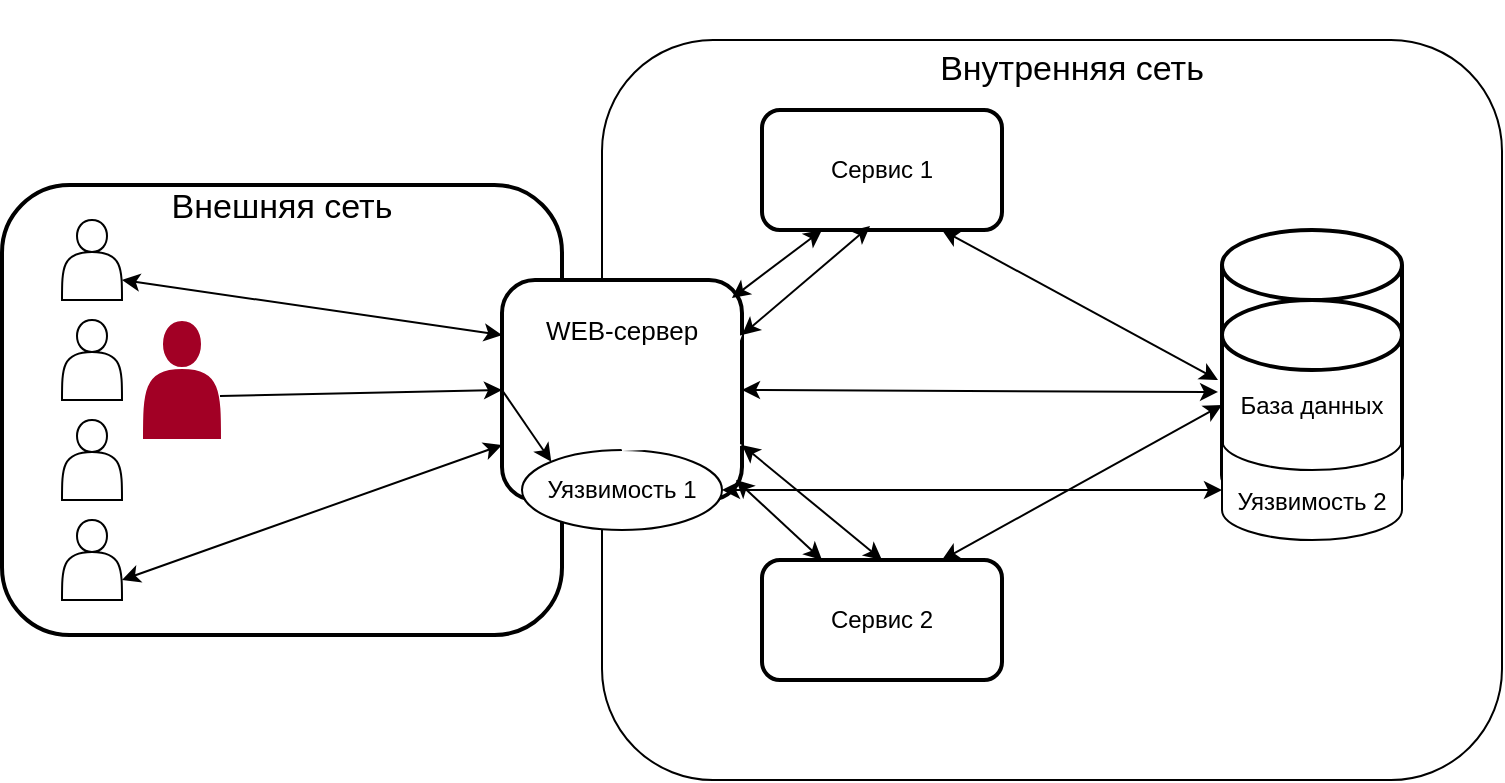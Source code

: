 <mxfile version="26.2.12">
  <diagram name="Страница — 1" id="lS1GgLHtKbjIQjwlJr_s">
    <mxGraphModel dx="948" dy="652" grid="1" gridSize="10" guides="1" tooltips="1" connect="1" arrows="1" fold="1" page="1" pageScale="1" pageWidth="827" pageHeight="1169" math="0" shadow="0">
      <root>
        <mxCell id="0" />
        <mxCell id="1" parent="0" />
        <mxCell id="QTDjVXUfdaDygn7Km25e-1" value="&lt;div&gt;&lt;/div&gt;" style="rounded=1;whiteSpace=wrap;html=1;fontColor=default;strokeColor=light-dark(#000000,#000000);labelBackgroundColor=none;fillColor=light-dark(#FFFFFF,#FFFFFF);strokeWidth=2;" vertex="1" parent="1">
          <mxGeometry x="70" y="162.5" width="280" height="225" as="geometry" />
        </mxCell>
        <mxCell id="QTDjVXUfdaDygn7Km25e-2" value="" style="rounded=1;whiteSpace=wrap;html=1;fillColor=light-dark(#FFFFFF,#FFFFFF);" vertex="1" parent="1">
          <mxGeometry x="370" y="90" width="450" height="370" as="geometry" />
        </mxCell>
        <mxCell id="QTDjVXUfdaDygn7Km25e-3" value="" style="shape=actor;whiteSpace=wrap;html=1;" vertex="1" parent="1">
          <mxGeometry x="100" y="180" width="30" height="40" as="geometry" />
        </mxCell>
        <mxCell id="QTDjVXUfdaDygn7Km25e-4" value="" style="shape=actor;whiteSpace=wrap;html=1;" vertex="1" parent="1">
          <mxGeometry x="100" y="230" width="30" height="40" as="geometry" />
        </mxCell>
        <mxCell id="QTDjVXUfdaDygn7Km25e-5" value="" style="shape=actor;whiteSpace=wrap;html=1;" vertex="1" parent="1">
          <mxGeometry x="100" y="280" width="30" height="40" as="geometry" />
        </mxCell>
        <mxCell id="QTDjVXUfdaDygn7Km25e-6" value="" style="shape=actor;whiteSpace=wrap;html=1;" vertex="1" parent="1">
          <mxGeometry x="100" y="330" width="30" height="40" as="geometry" />
        </mxCell>
        <mxCell id="QTDjVXUfdaDygn7Km25e-7" value="" style="shape=actor;whiteSpace=wrap;html=1;fillColor=light-dark(#A20025,#FF0000);fontColor=#ffffff;strokeColor=light-dark(#FFFFFF,#FF0000);" vertex="1" parent="1">
          <mxGeometry x="140" y="230" width="40" height="60" as="geometry" />
        </mxCell>
        <mxCell id="QTDjVXUfdaDygn7Km25e-12" value="" style="strokeWidth=2;html=1;shape=mxgraph.flowchart.database;whiteSpace=wrap;" vertex="1" parent="1">
          <mxGeometry x="680" y="185" width="90" height="105" as="geometry" />
        </mxCell>
        <mxCell id="QTDjVXUfdaDygn7Km25e-13" value="База данных" style="strokeWidth=2;html=1;shape=mxgraph.flowchart.database;whiteSpace=wrap;fontColor=light-dark(#000000,#FFFFFF);" vertex="1" parent="1">
          <mxGeometry x="680" y="220" width="90" height="105" as="geometry" />
        </mxCell>
        <mxCell id="QTDjVXUfdaDygn7Km25e-15" value="Уязвимость 2" style="shape=cylinder3;whiteSpace=wrap;html=1;boundedLbl=1;backgroundOutline=1;size=15;lid=0;fillColor=light-dark(#FFFFFF,#FF0000);" vertex="1" parent="1">
          <mxGeometry x="680" y="290" width="90" height="50" as="geometry" />
        </mxCell>
        <mxCell id="QTDjVXUfdaDygn7Km25e-16" value="Сервис 1" style="rounded=1;whiteSpace=wrap;html=1;fontColor=light-dark(#000000,#000000);fillColor=light-dark(#FFFFFF,#FFFFFF);strokeWidth=2;strokeColor=light-dark(#000000,#000000);" vertex="1" parent="1">
          <mxGeometry x="450" y="125" width="120" height="60" as="geometry" />
        </mxCell>
        <mxCell id="QTDjVXUfdaDygn7Km25e-17" value="Сервис 2" style="rounded=1;whiteSpace=wrap;html=1;fontColor=light-dark(#000000,#000000);fillColor=light-dark(#FFFFFF,#FFFFFF);strokeColor=light-dark(#000000,#000000);strokeWidth=2;" vertex="1" parent="1">
          <mxGeometry x="450" y="350" width="120" height="60" as="geometry" />
        </mxCell>
        <mxCell id="QTDjVXUfdaDygn7Km25e-18" value="" style="rounded=1;whiteSpace=wrap;html=1;fillColor=light-dark(#FFFFFF,#FFFFFF);labelBorderColor=light-dark(#000000,#000000);labelBackgroundColor=light-dark(#FFFFFF,#000000);strokeWidth=2;strokeColor=light-dark(#000000,#000000);" vertex="1" parent="1">
          <mxGeometry x="320" y="210" width="120" height="110" as="geometry" />
        </mxCell>
        <mxCell id="QTDjVXUfdaDygn7Km25e-10" value="Уязвимость 1" style="ellipse;whiteSpace=wrap;html=1;fillColor=light-dark(#FFFFFF,#FF0000);direction=west;" vertex="1" parent="1">
          <mxGeometry x="330" y="295" width="100" height="40" as="geometry" />
        </mxCell>
        <mxCell id="QTDjVXUfdaDygn7Km25e-19" value="Внешняя сеть" style="text;html=1;align=center;verticalAlign=middle;whiteSpace=wrap;rounded=0;fontSize=17;fontColor=light-dark(#000000,#000000);" vertex="1" parent="1">
          <mxGeometry x="90" y="150" width="240" height="47.5" as="geometry" />
        </mxCell>
        <mxCell id="QTDjVXUfdaDygn7Km25e-20" value="&lt;font style=&quot;font-size: 17px;&quot;&gt;Внутренняя сеть&lt;/font&gt;" style="text;html=1;align=center;verticalAlign=middle;whiteSpace=wrap;rounded=0;fontColor=light-dark(#000000,#000000);" vertex="1" parent="1">
          <mxGeometry x="430" y="70" width="350" height="70" as="geometry" />
        </mxCell>
        <mxCell id="QTDjVXUfdaDygn7Km25e-22" value="" style="endArrow=classic;startArrow=classic;html=1;rounded=0;exitX=1;exitY=0.75;exitDx=0;exitDy=0;entryX=0;entryY=0.25;entryDx=0;entryDy=0;fontColor=light-dark(#000000,#000000);strokeColor=light-dark(#000000,#000000);" edge="1" parent="1" source="QTDjVXUfdaDygn7Km25e-3" target="QTDjVXUfdaDygn7Km25e-18">
          <mxGeometry width="50" height="50" relative="1" as="geometry">
            <mxPoint x="210" y="250" as="sourcePoint" />
            <mxPoint x="260" y="200" as="targetPoint" />
          </mxGeometry>
        </mxCell>
        <mxCell id="QTDjVXUfdaDygn7Km25e-23" value="" style="endArrow=classic;startArrow=classic;html=1;rounded=0;entryX=0.25;entryY=1;entryDx=0;entryDy=0;exitX=0.958;exitY=0.082;exitDx=0;exitDy=0;exitPerimeter=0;strokeColor=light-dark(#000000,#000000);" edge="1" parent="1" source="QTDjVXUfdaDygn7Km25e-18" target="QTDjVXUfdaDygn7Km25e-16">
          <mxGeometry width="50" height="50" relative="1" as="geometry">
            <mxPoint x="440" y="210" as="sourcePoint" />
            <mxPoint x="490" y="210" as="targetPoint" />
          </mxGeometry>
        </mxCell>
        <mxCell id="QTDjVXUfdaDygn7Km25e-24" value="" style="endArrow=classic;startArrow=classic;html=1;rounded=0;exitX=0.25;exitY=0;exitDx=0;exitDy=0;entryX=0.975;entryY=0.909;entryDx=0;entryDy=0;entryPerimeter=0;strokeColor=light-dark(#000000,#000000);" edge="1" parent="1" source="QTDjVXUfdaDygn7Km25e-17" target="QTDjVXUfdaDygn7Km25e-18">
          <mxGeometry width="50" height="50" relative="1" as="geometry">
            <mxPoint x="390" y="360" as="sourcePoint" />
            <mxPoint x="442" y="285" as="targetPoint" />
          </mxGeometry>
        </mxCell>
        <mxCell id="QTDjVXUfdaDygn7Km25e-25" value="" style="endArrow=classic;startArrow=classic;html=1;rounded=0;exitX=1;exitY=0.5;exitDx=0;exitDy=0;entryX=-0.022;entryY=0.438;entryDx=0;entryDy=0;entryPerimeter=0;strokeColor=light-dark(#000000,#000000);" edge="1" parent="1" source="QTDjVXUfdaDygn7Km25e-18" target="QTDjVXUfdaDygn7Km25e-13">
          <mxGeometry width="50" height="50" relative="1" as="geometry">
            <mxPoint x="560" y="280" as="sourcePoint" />
            <mxPoint x="610" y="230" as="targetPoint" />
          </mxGeometry>
        </mxCell>
        <mxCell id="QTDjVXUfdaDygn7Km25e-26" value="" style="endArrow=classic;startArrow=classic;html=1;rounded=0;entryX=0;entryY=0.75;entryDx=0;entryDy=0;strokeColor=light-dark(#000000,#000000);" edge="1" parent="1" target="QTDjVXUfdaDygn7Km25e-18">
          <mxGeometry width="50" height="50" relative="1" as="geometry">
            <mxPoint x="130" y="360" as="sourcePoint" />
            <mxPoint x="180" y="310" as="targetPoint" />
          </mxGeometry>
        </mxCell>
        <mxCell id="QTDjVXUfdaDygn7Km25e-27" value="" style="endArrow=classic;html=1;rounded=0;exitX=0.975;exitY=0.633;exitDx=0;exitDy=0;entryX=0;entryY=0.5;entryDx=0;entryDy=0;strokeColor=light-dark(#000000,#FF0000);exitPerimeter=0;" edge="1" parent="1" source="QTDjVXUfdaDygn7Km25e-7" target="QTDjVXUfdaDygn7Km25e-18">
          <mxGeometry width="50" height="50" relative="1" as="geometry">
            <mxPoint x="190" y="300" as="sourcePoint" />
            <mxPoint x="240" y="250" as="targetPoint" />
          </mxGeometry>
        </mxCell>
        <mxCell id="QTDjVXUfdaDygn7Km25e-28" value="" style="endArrow=classic;startArrow=classic;html=1;rounded=0;exitX=0.75;exitY=1;exitDx=0;exitDy=0;strokeColor=light-dark(#000000,#000000);" edge="1" parent="1" source="QTDjVXUfdaDygn7Km25e-16">
          <mxGeometry width="50" height="50" relative="1" as="geometry">
            <mxPoint x="580" y="250" as="sourcePoint" />
            <mxPoint x="678" y="260" as="targetPoint" />
          </mxGeometry>
        </mxCell>
        <mxCell id="QTDjVXUfdaDygn7Km25e-29" value="" style="endArrow=classic;startArrow=classic;html=1;rounded=0;entryX=0;entryY=0.5;entryDx=0;entryDy=0;entryPerimeter=0;exitX=0.75;exitY=0;exitDx=0;exitDy=0;strokeColor=light-dark(#000000,#000000);" edge="1" parent="1" source="QTDjVXUfdaDygn7Km25e-17" target="QTDjVXUfdaDygn7Km25e-13">
          <mxGeometry width="50" height="50" relative="1" as="geometry">
            <mxPoint x="390" y="360" as="sourcePoint" />
            <mxPoint x="440" y="310" as="targetPoint" />
          </mxGeometry>
        </mxCell>
        <mxCell id="QTDjVXUfdaDygn7Km25e-31" value="" style="endArrow=classic;startArrow=classic;html=1;rounded=0;exitX=1;exitY=0.25;exitDx=0;exitDy=0;strokeColor=light-dark(#000000,#FF0000);entryX=0.45;entryY=0.967;entryDx=0;entryDy=0;entryPerimeter=0;" edge="1" parent="1" source="QTDjVXUfdaDygn7Km25e-18" target="QTDjVXUfdaDygn7Km25e-16">
          <mxGeometry width="50" height="50" relative="1" as="geometry">
            <mxPoint x="440" y="240" as="sourcePoint" />
            <mxPoint x="510" y="180" as="targetPoint" />
          </mxGeometry>
        </mxCell>
        <mxCell id="QTDjVXUfdaDygn7Km25e-32" value="" style="endArrow=classic;startArrow=classic;html=1;rounded=0;entryX=0.5;entryY=0;entryDx=0;entryDy=0;strokeColor=light-dark(#000000,#FF0019);exitX=1;exitY=0.75;exitDx=0;exitDy=0;" edge="1" parent="1" source="QTDjVXUfdaDygn7Km25e-18" target="QTDjVXUfdaDygn7Km25e-17">
          <mxGeometry width="50" height="50" relative="1" as="geometry">
            <mxPoint x="430" y="320" as="sourcePoint" />
            <mxPoint x="480" y="270" as="targetPoint" />
          </mxGeometry>
        </mxCell>
        <mxCell id="QTDjVXUfdaDygn7Km25e-34" value="" style="endArrow=classic;startArrow=classic;html=1;rounded=0;entryX=0;entryY=0.5;entryDx=0;entryDy=0;entryPerimeter=0;exitX=0;exitY=0.5;exitDx=0;exitDy=0;strokeColor=light-dark(#000000,#FF0000);" edge="1" parent="1" source="QTDjVXUfdaDygn7Km25e-10" target="QTDjVXUfdaDygn7Km25e-15">
          <mxGeometry width="50" height="50" relative="1" as="geometry">
            <mxPoint x="390" y="360" as="sourcePoint" />
            <mxPoint x="440" y="310" as="targetPoint" />
          </mxGeometry>
        </mxCell>
        <mxCell id="QTDjVXUfdaDygn7Km25e-35" value="" style="endArrow=classic;html=1;rounded=0;exitX=0;exitY=0.5;exitDx=0;exitDy=0;entryX=1;entryY=1;entryDx=0;entryDy=0;strokeColor=light-dark(#000000,#FF0000);" edge="1" parent="1" source="QTDjVXUfdaDygn7Km25e-18" target="QTDjVXUfdaDygn7Km25e-10">
          <mxGeometry width="50" height="50" relative="1" as="geometry">
            <mxPoint x="200" y="540" as="sourcePoint" />
            <mxPoint x="250" y="490" as="targetPoint" />
          </mxGeometry>
        </mxCell>
        <mxCell id="QTDjVXUfdaDygn7Km25e-36" value="" style="endArrow=classic;html=1;rounded=0;exitX=0.5;exitY=1;exitDx=0;exitDy=0;entryX=1;entryY=0.25;entryDx=0;entryDy=0;strokeColor=light-dark(#FFFFFF,#FF0000);" edge="1" parent="1" source="QTDjVXUfdaDygn7Km25e-10" target="QTDjVXUfdaDygn7Km25e-18">
          <mxGeometry width="50" height="50" relative="1" as="geometry">
            <mxPoint x="380" y="290" as="sourcePoint" />
            <mxPoint x="430" y="240" as="targetPoint" />
          </mxGeometry>
        </mxCell>
        <mxCell id="QTDjVXUfdaDygn7Km25e-37" value="" style="endArrow=classic;html=1;rounded=0;entryX=1;entryY=0.75;entryDx=0;entryDy=0;exitX=0.5;exitY=1;exitDx=0;exitDy=0;strokeColor=light-dark(#FFFFFF,#FF0000);" edge="1" parent="1" source="QTDjVXUfdaDygn7Km25e-10" target="QTDjVXUfdaDygn7Km25e-18">
          <mxGeometry width="50" height="50" relative="1" as="geometry">
            <mxPoint x="380" y="290" as="sourcePoint" />
            <mxPoint x="430" y="240" as="targetPoint" />
          </mxGeometry>
        </mxCell>
        <mxCell id="QTDjVXUfdaDygn7Km25e-38" value="&lt;font style=&quot;font-size: 13px;&quot;&gt;WEB-сервер&lt;/font&gt;" style="text;html=1;align=center;verticalAlign=middle;whiteSpace=wrap;rounded=0;fontColor=light-dark(#000000,#1A1A1A);" vertex="1" parent="1">
          <mxGeometry x="330" y="210" width="100" height="50" as="geometry" />
        </mxCell>
      </root>
    </mxGraphModel>
  </diagram>
</mxfile>

